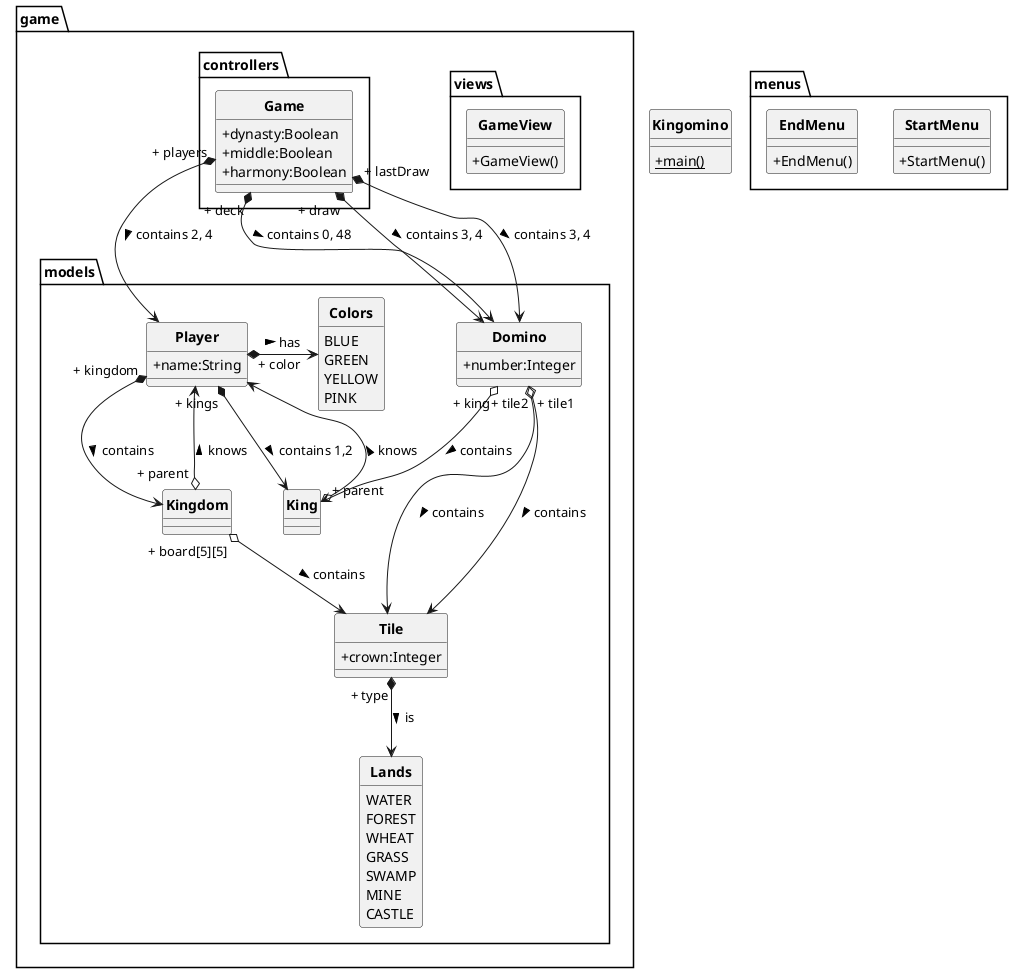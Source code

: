 @startuml
'https://plantuml.com/class-diagram

skinparam style strictuml
skinparam classAttributeIconSize 0
skinparam classFontStyle Bold
hide enum methods

class Kingomino {
    + {static}main()
}

package menus {

       class StartMenu {
           + StartMenu()
       }

       class EndMenu {
           + EndMenu()
       }

}

package game {
    package views {
        class GameView {
            + GameView()
        }
    }

    package controllers {

        class Game {
            + dynasty:Boolean
            + middle:Boolean
            + harmony:Boolean
        }

    }

    package models {

        class Player {
            + name:String
        }

        class King {

        }

        class Kingdom {

        }

        class Domino {
            + number:Integer
        }

        class Tile {
            + crown:Integer
        }

        enum Lands {
            WATER
            FOREST
            WHEAT
            GRASS
            SWAMP
            MINE
            CASTLE
        }

        enum Colors {
            BLUE
            GREEN
            YELLOW
            PINK
        }

    }

    Game *--> Player : " + players" > contains 2, 4
    Game *--> Domino : " + deck" > contains 0, 48
    Game *--> Domino : " + draw" > contains 3, 4
    Game *--> Domino : " + lastDraw" > contains 3, 4

    Player *--> Kingdom : " + kingdom" > contains
    Player *--> King : " + kings" > contains 1,2
    Player *-> Colors : " + color" > has

    King o--> Player : " + parent" > knows

    Kingdom o--> Player : " + parent" > knows
    Kingdom o--> Tile : " + board[5][5]" > contains

    Domino o--> Tile : " + tile1" > contains
    Domino o--> Tile : " + tile2" > contains
    Domino o--> King : " + king" > contains

    Tile *--> Lands : " + type" > is

}

@enduml